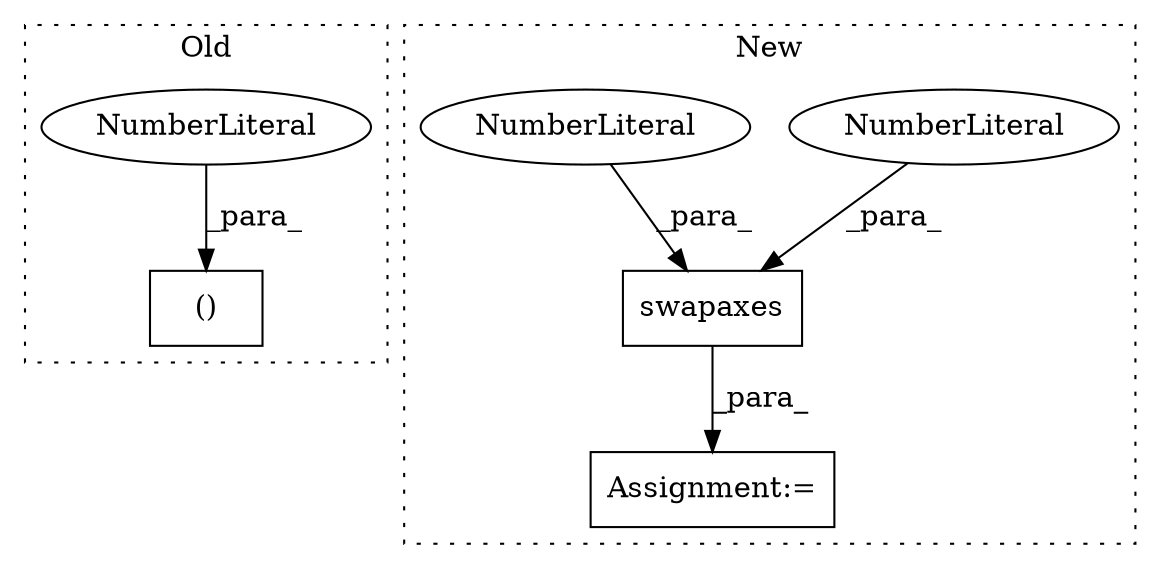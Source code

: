 digraph G {
subgraph cluster0 {
1 [label="()" a="106" s="1014" l="43" shape="box"];
6 [label="NumberLiteral" a="34" s="1014" l="1" shape="ellipse"];
label = "Old";
style="dotted";
}
subgraph cluster1 {
2 [label="swapaxes" a="32" s="1081,1093" l="9,1" shape="box"];
3 [label="NumberLiteral" a="34" s="1090" l="1" shape="ellipse"];
4 [label="NumberLiteral" a="34" s="1092" l="1" shape="ellipse"];
5 [label="Assignment:=" a="7" s="933" l="1" shape="box"];
label = "New";
style="dotted";
}
2 -> 5 [label="_para_"];
3 -> 2 [label="_para_"];
4 -> 2 [label="_para_"];
6 -> 1 [label="_para_"];
}